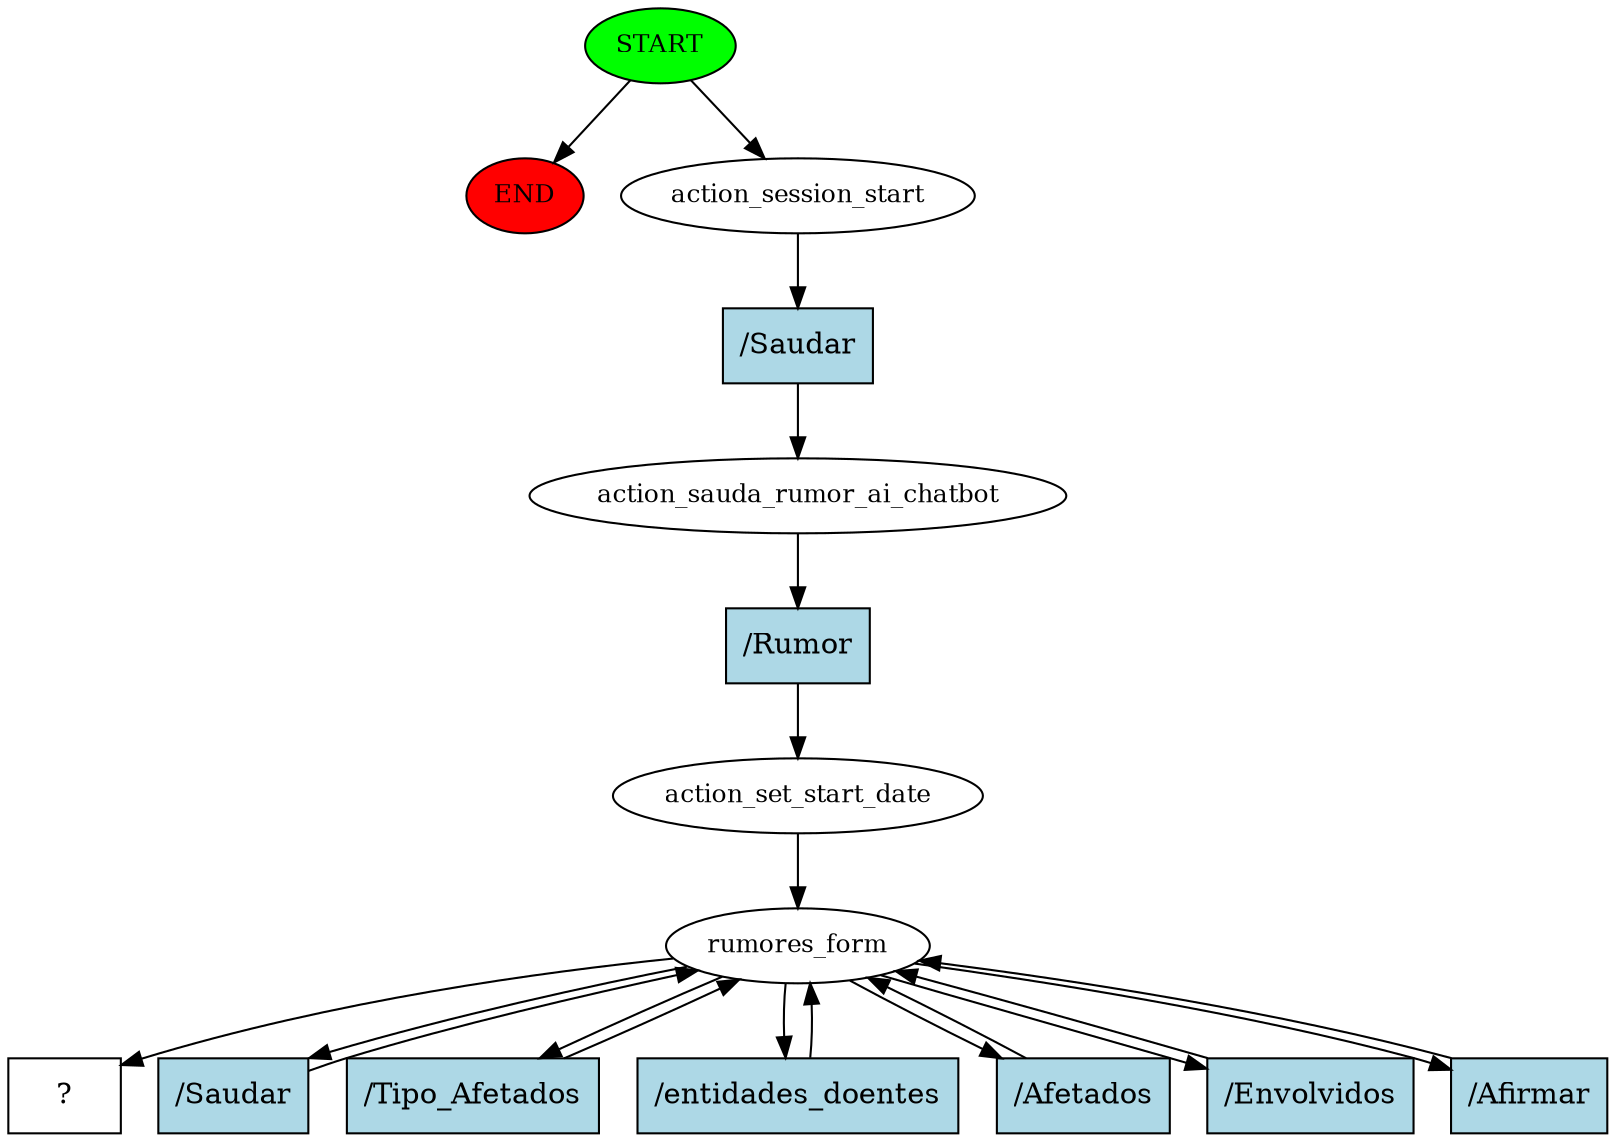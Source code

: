 digraph  {
0 [class="start active", fillcolor=green, fontsize=12, label=START, style=filled];
"-1" [class=end, fillcolor=red, fontsize=12, label=END, style=filled];
1 [class=active, fontsize=12, label=action_session_start];
2 [class=active, fontsize=12, label=action_sauda_rumor_ai_chatbot];
3 [class=active, fontsize=12, label=action_set_start_date];
4 [class=active, fontsize=12, label=rumores_form];
12 [class="intent dashed active", label="  ?  ", shape=rect];
13 [class="intent active", fillcolor=lightblue, label="/Saudar", shape=rect, style=filled];
14 [class="intent active", fillcolor=lightblue, label="/Rumor", shape=rect, style=filled];
15 [class="intent active", fillcolor=lightblue, label="/Saudar", shape=rect, style=filled];
16 [class="intent active", fillcolor=lightblue, label="/Tipo_Afetados", shape=rect, style=filled];
17 [class="intent active", fillcolor=lightblue, label="/entidades_doentes", shape=rect, style=filled];
18 [class="intent active", fillcolor=lightblue, label="/Afetados", shape=rect, style=filled];
19 [class="intent active", fillcolor=lightblue, label="/Envolvidos", shape=rect, style=filled];
20 [class="intent active", fillcolor=lightblue, label="/Afirmar", shape=rect, style=filled];
0 -> "-1"  [class="", key=NONE, label=""];
0 -> 1  [class=active, key=NONE, label=""];
1 -> 13  [class=active, key=0];
2 -> 14  [class=active, key=0];
3 -> 4  [class=active, key=NONE, label=""];
4 -> 12  [class=active, key=NONE, label=""];
4 -> 15  [class=active, key=0];
4 -> 16  [class=active, key=0];
4 -> 17  [class=active, key=0];
4 -> 18  [class=active, key=0];
4 -> 19  [class=active, key=0];
4 -> 20  [class=active, key=0];
13 -> 2  [class=active, key=0];
14 -> 3  [class=active, key=0];
15 -> 4  [class=active, key=0];
16 -> 4  [class=active, key=0];
17 -> 4  [class=active, key=0];
18 -> 4  [class=active, key=0];
19 -> 4  [class=active, key=0];
20 -> 4  [class=active, key=0];
}

